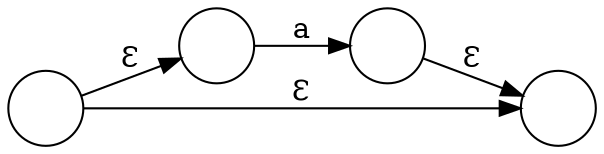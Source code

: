 digraph G {
    rankdir = LR;
    node[shape = circle];
    node1[label = " "];
    node3[label = " "];
    node2[label = " "];
    node4[label = " "];
    
    
    node1 -> node2 [label = Ɛ] ;
    node2 -> node3 [label = a] ;
    node3 -> node4 [label = Ɛ] ;
    node1 -> node4 [label = Ɛ] ;
}